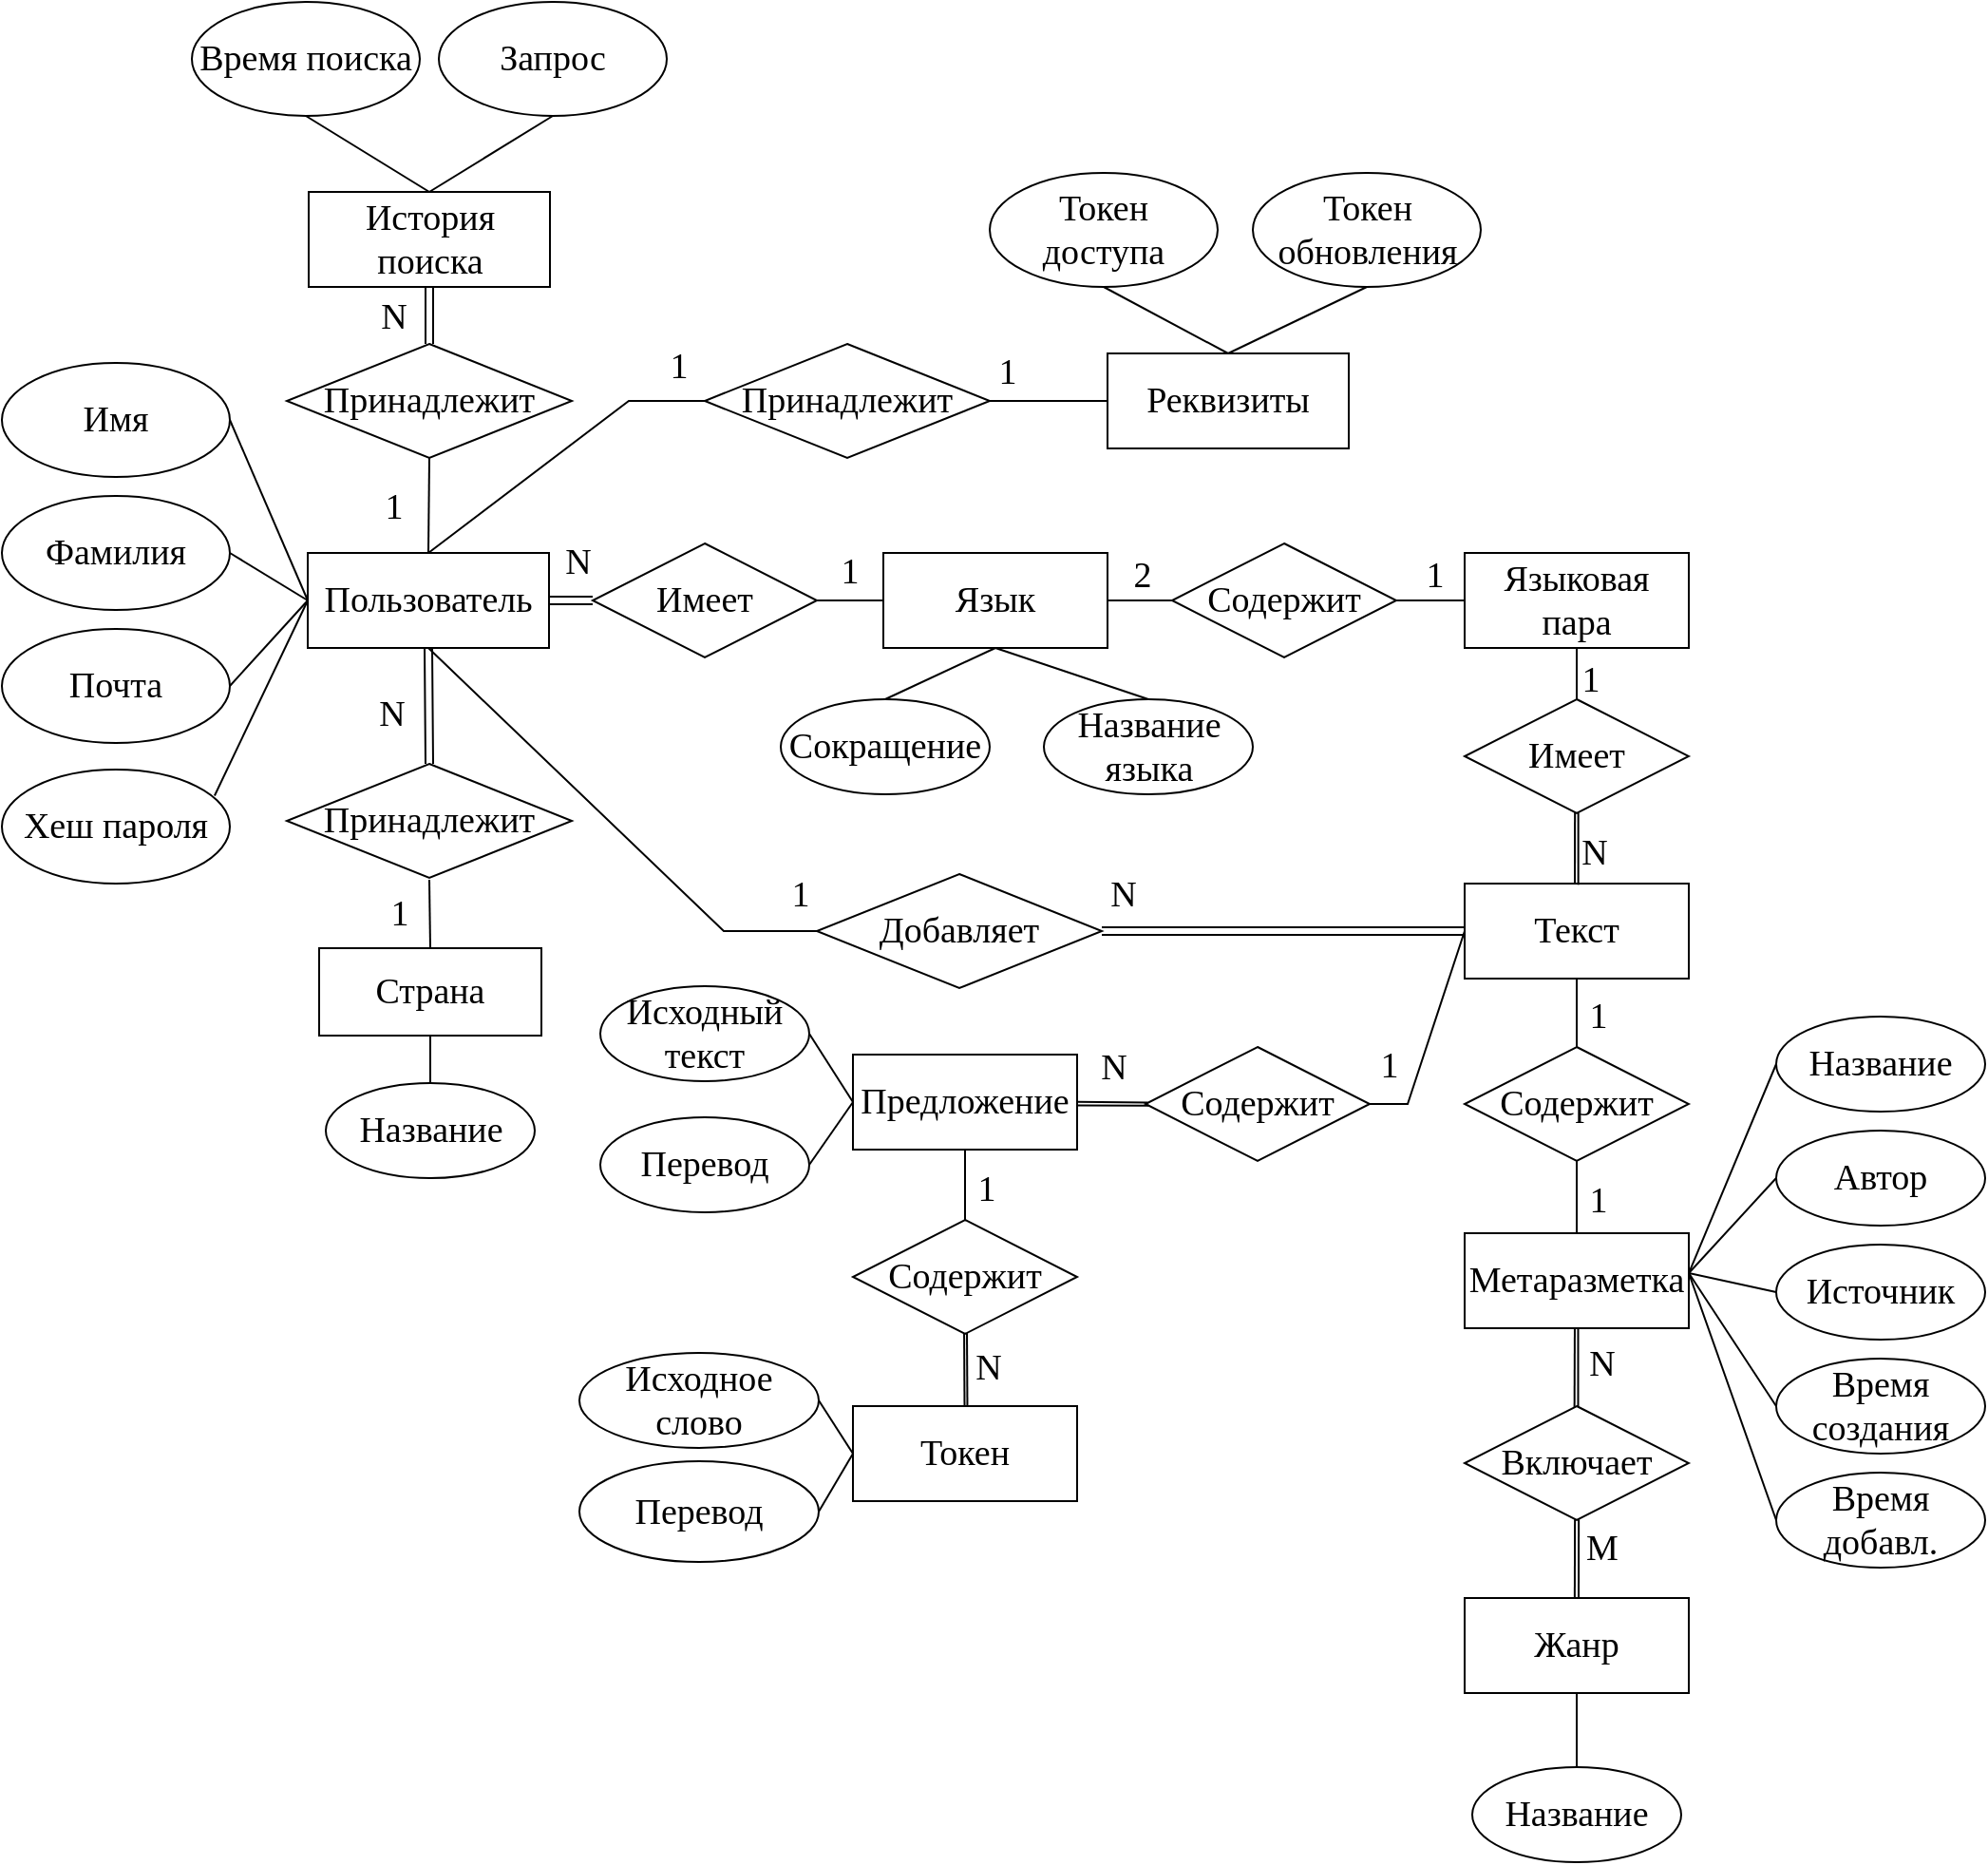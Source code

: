 <mxfile version="20.8.16" type="device"><diagram name="Страница 1" id="6ti10AU5Ddk_F_6p6OFx"><mxGraphModel dx="7726" dy="6349" grid="1" gridSize="10" guides="1" tooltips="1" connect="1" arrows="1" fold="1" page="1" pageScale="1" pageWidth="1050" pageHeight="800" math="0" shadow="0"><root><mxCell id="0"/><mxCell id="1" parent="0"/><mxCell id="aZ4fLVIBG46e_3SjkKyL-1" value="Предложение" style="rounded=0;whiteSpace=wrap;html=1;fontFamily=Times New Roman;fontSize=19;" parent="1" vertex="1"><mxGeometry x="-4802" y="-3646" width="118" height="50" as="geometry"/></mxCell><mxCell id="aZ4fLVIBG46e_3SjkKyL-2" value="Токен" style="rounded=0;whiteSpace=wrap;html=1;fontFamily=Times New Roman;fontSize=19;" parent="1" vertex="1"><mxGeometry x="-4802" y="-3461" width="118" height="50" as="geometry"/></mxCell><mxCell id="aZ4fLVIBG46e_3SjkKyL-4" value="Текст" style="rounded=0;whiteSpace=wrap;html=1;fontFamily=Times New Roman;fontSize=19;" parent="1" vertex="1"><mxGeometry x="-4480" y="-3736" width="118" height="50" as="geometry"/></mxCell><mxCell id="aZ4fLVIBG46e_3SjkKyL-5" value="Язык" style="rounded=0;whiteSpace=wrap;html=1;fontFamily=Times New Roman;fontSize=19;" parent="1" vertex="1"><mxGeometry x="-4786" y="-3910" width="118" height="50" as="geometry"/></mxCell><mxCell id="aZ4fLVIBG46e_3SjkKyL-6" value="Название" style="ellipse;whiteSpace=wrap;html=1;fontFamily=Times New Roman;fontSize=19;" parent="1" vertex="1"><mxGeometry x="-4316" y="-3666" width="110" height="50" as="geometry"/></mxCell><mxCell id="aZ4fLVIBG46e_3SjkKyL-7" value="Автор" style="ellipse;whiteSpace=wrap;html=1;fontFamily=Times New Roman;fontSize=19;" parent="1" vertex="1"><mxGeometry x="-4316" y="-3606" width="110" height="50" as="geometry"/></mxCell><mxCell id="aZ4fLVIBG46e_3SjkKyL-8" value="Источник" style="ellipse;whiteSpace=wrap;html=1;fontFamily=Times New Roman;fontSize=19;" parent="1" vertex="1"><mxGeometry x="-4316" y="-3546" width="110" height="50" as="geometry"/></mxCell><mxCell id="aZ4fLVIBG46e_3SjkKyL-9" value="Время создания" style="ellipse;whiteSpace=wrap;html=1;fontFamily=Times New Roman;fontSize=19;" parent="1" vertex="1"><mxGeometry x="-4316" y="-3486" width="110" height="50" as="geometry"/></mxCell><mxCell id="aZ4fLVIBG46e_3SjkKyL-10" value="Время добавл." style="ellipse;whiteSpace=wrap;html=1;fontFamily=Times New Roman;fontSize=19;" parent="1" vertex="1"><mxGeometry x="-4316" y="-3426" width="110" height="50" as="geometry"/></mxCell><mxCell id="aZ4fLVIBG46e_3SjkKyL-19" value="" style="endArrow=none;html=1;rounded=0;fontFamily=Times New Roman;fontSize=19;entryX=0;entryY=0.5;entryDx=0;entryDy=0;exitX=1;exitY=0.5;exitDx=0;exitDy=0;" parent="1" target="aZ4fLVIBG46e_3SjkKyL-6" edge="1"><mxGeometry width="50" height="50" relative="1" as="geometry"><mxPoint x="-4362" y="-3531" as="sourcePoint"/><mxPoint x="-4420" y="-3516" as="targetPoint"/></mxGeometry></mxCell><mxCell id="aZ4fLVIBG46e_3SjkKyL-20" value="" style="endArrow=none;html=1;rounded=0;fontFamily=Times New Roman;fontSize=19;exitX=1;exitY=0.5;exitDx=0;exitDy=0;entryX=0;entryY=0.5;entryDx=0;entryDy=0;" parent="1" target="aZ4fLVIBG46e_3SjkKyL-7" edge="1"><mxGeometry width="50" height="50" relative="1" as="geometry"><mxPoint x="-4362" y="-3531" as="sourcePoint"/><mxPoint x="-4300" y="-3546" as="targetPoint"/></mxGeometry></mxCell><mxCell id="aZ4fLVIBG46e_3SjkKyL-21" value="" style="endArrow=none;html=1;rounded=0;fontFamily=Times New Roman;fontSize=19;exitX=1;exitY=0.5;exitDx=0;exitDy=0;entryX=0;entryY=0.5;entryDx=0;entryDy=0;" parent="1" target="aZ4fLVIBG46e_3SjkKyL-8" edge="1"><mxGeometry width="50" height="50" relative="1" as="geometry"><mxPoint x="-4362" y="-3531" as="sourcePoint"/><mxPoint x="-4300" y="-3546" as="targetPoint"/></mxGeometry></mxCell><mxCell id="aZ4fLVIBG46e_3SjkKyL-22" value="" style="endArrow=none;html=1;rounded=0;fontFamily=Times New Roman;fontSize=19;exitX=1;exitY=0.5;exitDx=0;exitDy=0;entryX=0;entryY=0.5;entryDx=0;entryDy=0;" parent="1" target="aZ4fLVIBG46e_3SjkKyL-9" edge="1"><mxGeometry width="50" height="50" relative="1" as="geometry"><mxPoint x="-4362" y="-3531" as="sourcePoint"/><mxPoint x="-4300" y="-3546" as="targetPoint"/></mxGeometry></mxCell><mxCell id="aZ4fLVIBG46e_3SjkKyL-23" value="" style="endArrow=none;html=1;rounded=0;fontFamily=Times New Roman;fontSize=19;exitX=1;exitY=0.5;exitDx=0;exitDy=0;entryX=0;entryY=0.5;entryDx=0;entryDy=0;" parent="1" target="aZ4fLVIBG46e_3SjkKyL-10" edge="1"><mxGeometry width="50" height="50" relative="1" as="geometry"><mxPoint x="-4362" y="-3531" as="sourcePoint"/><mxPoint x="-4300" y="-3546" as="targetPoint"/></mxGeometry></mxCell><mxCell id="aZ4fLVIBG46e_3SjkKyL-25" value="Сокращение" style="ellipse;whiteSpace=wrap;html=1;fontFamily=Times New Roman;fontSize=19;" parent="1" vertex="1"><mxGeometry x="-4840" y="-3833" width="110" height="50" as="geometry"/></mxCell><mxCell id="aZ4fLVIBG46e_3SjkKyL-26" value="Название языка" style="ellipse;whiteSpace=wrap;html=1;fontFamily=Times New Roman;fontSize=19;" parent="1" vertex="1"><mxGeometry x="-4701.5" y="-3833" width="110" height="50" as="geometry"/></mxCell><mxCell id="aZ4fLVIBG46e_3SjkKyL-29" value="Исходное слово" style="ellipse;whiteSpace=wrap;html=1;fontFamily=Times New Roman;fontSize=19;" parent="1" vertex="1"><mxGeometry x="-4946" y="-3489" width="126" height="50" as="geometry"/></mxCell><mxCell id="aZ4fLVIBG46e_3SjkKyL-30" value="Название" style="ellipse;whiteSpace=wrap;html=1;fontFamily=Times New Roman;fontSize=19;" parent="1" vertex="1"><mxGeometry x="-4476" y="-3271" width="110" height="50" as="geometry"/></mxCell><mxCell id="aZ4fLVIBG46e_3SjkKyL-32" value="Языковая пара" style="rounded=0;whiteSpace=wrap;html=1;fontFamily=Times New Roman;fontSize=19;" parent="1" vertex="1"><mxGeometry x="-4480" y="-3910" width="118" height="50" as="geometry"/></mxCell><mxCell id="aZ4fLVIBG46e_3SjkKyL-34" value="" style="endArrow=none;html=1;rounded=0;fontFamily=Times New Roman;fontSize=19;exitX=0.5;exitY=0;exitDx=0;exitDy=0;entryX=0.5;entryY=1;entryDx=0;entryDy=0;" parent="1" source="aZ4fLVIBG46e_3SjkKyL-27" target="aZ4fLVIBG46e_3SjkKyL-1" edge="1"><mxGeometry width="50" height="50" relative="1" as="geometry"><mxPoint x="-4644" y="-3526" as="sourcePoint"/><mxPoint x="-4594" y="-3576" as="targetPoint"/></mxGeometry></mxCell><mxCell id="aZ4fLVIBG46e_3SjkKyL-50" value="1" style="edgeLabel;html=1;align=center;verticalAlign=middle;resizable=0;points=[];fontSize=19;fontFamily=Times New Roman;" parent="aZ4fLVIBG46e_3SjkKyL-34" vertex="1" connectable="0"><mxGeometry x="-0.44" y="2" relative="1" as="geometry"><mxPoint x="13" y="-6" as="offset"/></mxGeometry></mxCell><mxCell id="aZ4fLVIBG46e_3SjkKyL-35" value="" style="endArrow=none;html=1;rounded=0;fontFamily=Times New Roman;fontSize=19;exitX=0.464;exitY=-0.021;exitDx=0;exitDy=0;exitPerimeter=0;entryX=0.462;entryY=0.955;entryDx=0;entryDy=0;entryPerimeter=0;" parent="1" edge="1"><mxGeometry width="50" height="50" relative="1" as="geometry"><mxPoint x="-4743.248" y="-3461.05" as="sourcePoint"/><mxPoint x="-4743.484" y="-3502.7" as="targetPoint"/></mxGeometry></mxCell><mxCell id="aZ4fLVIBG46e_3SjkKyL-36" value="" style="endArrow=none;html=1;rounded=0;fontFamily=Times New Roman;fontSize=19;exitX=0.464;exitY=-0.021;exitDx=0;exitDy=0;exitPerimeter=0;entryX=0.462;entryY=0.955;entryDx=0;entryDy=0;entryPerimeter=0;" parent="1" edge="1"><mxGeometry width="50" height="50" relative="1" as="geometry"><mxPoint x="-4741.768" y="-3461" as="sourcePoint"/><mxPoint x="-4742.004" y="-3502.65" as="targetPoint"/></mxGeometry></mxCell><mxCell id="aZ4fLVIBG46e_3SjkKyL-52" value="N" style="edgeLabel;html=1;align=center;verticalAlign=middle;resizable=0;points=[];fontSize=19;fontFamily=Times New Roman;" parent="aZ4fLVIBG46e_3SjkKyL-36" vertex="1" connectable="0"><mxGeometry x="-0.229" y="1" relative="1" as="geometry"><mxPoint x="12" y="-4" as="offset"/></mxGeometry></mxCell><mxCell id="aZ4fLVIBG46e_3SjkKyL-37" value="Содержит" style="rhombus;whiteSpace=wrap;html=1;fontFamily=Times New Roman;fontSize=19;" parent="1" vertex="1"><mxGeometry x="-4648" y="-3650" width="118" height="60" as="geometry"/></mxCell><mxCell id="aZ4fLVIBG46e_3SjkKyL-38" value="" style="endArrow=none;html=1;rounded=0;fontFamily=Times New Roman;fontSize=19;exitX=1;exitY=0.5;exitDx=0;exitDy=0;entryX=0;entryY=0.5;entryDx=0;entryDy=0;" parent="1" source="aZ4fLVIBG46e_3SjkKyL-37" target="aZ4fLVIBG46e_3SjkKyL-4" edge="1"><mxGeometry width="50" height="50" relative="1" as="geometry"><mxPoint x="-4536" y="-3620" as="sourcePoint"/><mxPoint x="-4480" y="-3620" as="targetPoint"/><Array as="points"><mxPoint x="-4510" y="-3620"/></Array></mxGeometry></mxCell><mxCell id="aZ4fLVIBG46e_3SjkKyL-45" value="1" style="edgeLabel;html=1;align=center;verticalAlign=middle;resizable=0;points=[];fontSize=19;fontFamily=Times New Roman;" parent="aZ4fLVIBG46e_3SjkKyL-38" vertex="1" connectable="0"><mxGeometry x="-0.284" y="1" relative="1" as="geometry"><mxPoint x="-16" as="offset"/></mxGeometry></mxCell><mxCell id="aZ4fLVIBG46e_3SjkKyL-39" value="" style="endArrow=none;html=1;rounded=0;fontFamily=Times New Roman;fontSize=19;exitX=1;exitY=0.5;exitDx=0;exitDy=0;entryX=0.015;entryY=0.514;entryDx=0;entryDy=0;entryPerimeter=0;" parent="1" target="aZ4fLVIBG46e_3SjkKyL-37" edge="1"><mxGeometry width="50" height="50" relative="1" as="geometry"><mxPoint x="-4684" y="-3619.2" as="sourcePoint"/><mxPoint x="-4634" y="-3619" as="targetPoint"/></mxGeometry></mxCell><mxCell id="aZ4fLVIBG46e_3SjkKyL-40" value="" style="endArrow=none;html=1;rounded=0;fontFamily=Times New Roman;fontSize=19;exitX=1;exitY=0.5;exitDx=0;exitDy=0;entryX=0.01;entryY=0.487;entryDx=0;entryDy=0;entryPerimeter=0;" parent="1" target="aZ4fLVIBG46e_3SjkKyL-37" edge="1"><mxGeometry width="50" height="50" relative="1" as="geometry"><mxPoint x="-4684" y="-3621.12" as="sourcePoint"/><mxPoint x="-4630.224" y="-3620.88" as="targetPoint"/></mxGeometry></mxCell><mxCell id="aZ4fLVIBG46e_3SjkKyL-46" value="N" style="edgeLabel;html=1;align=center;verticalAlign=middle;resizable=0;points=[];fontSize=19;fontFamily=Times New Roman;labelBackgroundColor=none;" parent="aZ4fLVIBG46e_3SjkKyL-40" vertex="1" connectable="0"><mxGeometry x="-0.139" relative="1" as="geometry"><mxPoint x="3" y="-18" as="offset"/></mxGeometry></mxCell><mxCell id="aZ4fLVIBG46e_3SjkKyL-42" value="Имеет" style="rhombus;whiteSpace=wrap;html=1;fontFamily=Times New Roman;fontSize=19;" parent="1" vertex="1"><mxGeometry x="-4480" y="-3833" width="118" height="60" as="geometry"/></mxCell><mxCell id="aZ4fLVIBG46e_3SjkKyL-43" value="" style="endArrow=none;html=1;rounded=0;fontFamily=Times New Roman;fontSize=19;entryX=0.492;entryY=0.99;entryDx=0;entryDy=0;exitX=0.5;exitY=0;exitDx=0;exitDy=0;entryPerimeter=0;" parent="1" target="aZ4fLVIBG46e_3SjkKyL-42" edge="1"><mxGeometry width="50" height="50" relative="1" as="geometry"><mxPoint x="-4422" y="-3736" as="sourcePoint"/><mxPoint x="-4422" y="-3777" as="targetPoint"/></mxGeometry></mxCell><mxCell id="aZ4fLVIBG46e_3SjkKyL-44" value="" style="endArrow=none;html=1;rounded=0;fontFamily=Times New Roman;fontSize=19;entryX=0.5;entryY=1;entryDx=0;entryDy=0;exitX=0.5;exitY=0;exitDx=0;exitDy=0;" parent="1" source="aZ4fLVIBG46e_3SjkKyL-42" target="aZ4fLVIBG46e_3SjkKyL-32" edge="1"><mxGeometry width="50" height="50" relative="1" as="geometry"><mxPoint x="-4474" y="-3690" as="sourcePoint"/><mxPoint x="-4424" y="-3740" as="targetPoint"/></mxGeometry></mxCell><mxCell id="aZ4fLVIBG46e_3SjkKyL-48" value="1" style="edgeLabel;html=1;align=center;verticalAlign=middle;resizable=0;points=[];fontSize=19;fontFamily=Times New Roman;labelBackgroundColor=none;" parent="aZ4fLVIBG46e_3SjkKyL-44" vertex="1" connectable="0"><mxGeometry x="-0.165" relative="1" as="geometry"><mxPoint x="7" y="1" as="offset"/></mxGeometry></mxCell><mxCell id="aZ4fLVIBG46e_3SjkKyL-47" value="" style="endArrow=none;html=1;rounded=0;fontFamily=Times New Roman;fontSize=19;entryX=0.507;entryY=0.994;entryDx=0;entryDy=0;exitX=0.507;exitY=-0.007;exitDx=0;exitDy=0;exitPerimeter=0;entryPerimeter=0;" parent="1" target="aZ4fLVIBG46e_3SjkKyL-42" edge="1"><mxGeometry width="50" height="50" relative="1" as="geometry"><mxPoint x="-4420.174" y="-3735.35" as="sourcePoint"/><mxPoint x="-4420.13" y="-3777" as="targetPoint"/></mxGeometry></mxCell><mxCell id="aZ4fLVIBG46e_3SjkKyL-49" value="N" style="edgeLabel;html=1;align=center;verticalAlign=middle;resizable=0;points=[];fontSize=19;fontFamily=Times New Roman;labelBackgroundColor=none;" parent="aZ4fLVIBG46e_3SjkKyL-47" vertex="1" connectable="0"><mxGeometry x="-0.363" relative="1" as="geometry"><mxPoint x="8" y="-5" as="offset"/></mxGeometry></mxCell><mxCell id="aZ4fLVIBG46e_3SjkKyL-53" value="Содержит" style="rhombus;whiteSpace=wrap;html=1;fontFamily=Times New Roman;fontSize=19;" parent="1" vertex="1"><mxGeometry x="-4634" y="-3915" width="118" height="60" as="geometry"/></mxCell><mxCell id="aZ4fLVIBG46e_3SjkKyL-55" value="" style="endArrow=none;html=1;rounded=0;fontFamily=Times New Roman;fontSize=19;entryX=0;entryY=0.5;entryDx=0;entryDy=0;exitX=1;exitY=0.5;exitDx=0;exitDy=0;" parent="1" source="aZ4fLVIBG46e_3SjkKyL-53" target="aZ4fLVIBG46e_3SjkKyL-32" edge="1"><mxGeometry width="50" height="50" relative="1" as="geometry"><mxPoint x="-4536" y="-3885" as="sourcePoint"/><mxPoint x="-4584" y="-3750" as="targetPoint"/></mxGeometry></mxCell><mxCell id="aZ4fLVIBG46e_3SjkKyL-59" value="1" style="edgeLabel;html=1;align=center;verticalAlign=middle;resizable=0;points=[];fontSize=19;fontFamily=Times New Roman;" parent="aZ4fLVIBG46e_3SjkKyL-55" vertex="1" connectable="0"><mxGeometry x="0.25" y="-3" relative="1" as="geometry"><mxPoint x="-3" y="-16" as="offset"/></mxGeometry></mxCell><mxCell id="aZ4fLVIBG46e_3SjkKyL-58" value="" style="endArrow=none;html=1;rounded=0;fontFamily=Times New Roman;fontSize=19;exitX=1;exitY=0.5;exitDx=0;exitDy=0;entryX=0;entryY=0.5;entryDx=0;entryDy=0;" parent="1" source="aZ4fLVIBG46e_3SjkKyL-5" target="aZ4fLVIBG46e_3SjkKyL-53" edge="1"><mxGeometry width="50" height="50" relative="1" as="geometry"><mxPoint x="-4598" y="-3700" as="sourcePoint"/><mxPoint x="-4548" y="-3750" as="targetPoint"/></mxGeometry></mxCell><mxCell id="aZ4fLVIBG46e_3SjkKyL-60" value="2" style="edgeLabel;html=1;align=center;verticalAlign=middle;resizable=0;points=[];fontSize=19;fontFamily=Times New Roman;" parent="1" vertex="1" connectable="0"><mxGeometry x="-4638" y="-3890" as="geometry"><mxPoint x="-12" y="-8" as="offset"/></mxGeometry></mxCell><mxCell id="aZ4fLVIBG46e_3SjkKyL-62" value="" style="endArrow=none;html=1;rounded=0;fontFamily=Times New Roman;fontSize=19;exitX=0.5;exitY=0;exitDx=0;exitDy=0;entryX=0.5;entryY=1;entryDx=0;entryDy=0;" parent="1" source="aZ4fLVIBG46e_3SjkKyL-25" target="aZ4fLVIBG46e_3SjkKyL-5" edge="1"><mxGeometry width="50" height="50" relative="1" as="geometry"><mxPoint x="-4628" y="-3790" as="sourcePoint"/><mxPoint x="-4578" y="-3840" as="targetPoint"/></mxGeometry></mxCell><mxCell id="aZ4fLVIBG46e_3SjkKyL-63" value="" style="endArrow=none;html=1;rounded=0;fontFamily=Times New Roman;fontSize=19;exitX=0.5;exitY=1;exitDx=0;exitDy=0;entryX=0.5;entryY=0;entryDx=0;entryDy=0;" parent="1" source="aZ4fLVIBG46e_3SjkKyL-5" target="aZ4fLVIBG46e_3SjkKyL-26" edge="1"><mxGeometry width="50" height="50" relative="1" as="geometry"><mxPoint x="-4628" y="-3790" as="sourcePoint"/><mxPoint x="-4578" y="-3840" as="targetPoint"/></mxGeometry></mxCell><mxCell id="aZ4fLVIBG46e_3SjkKyL-64" value="Включает" style="rhombus;whiteSpace=wrap;html=1;fontFamily=Times New Roman;fontSize=19;" parent="1" vertex="1"><mxGeometry x="-4480" y="-3461" width="118" height="60" as="geometry"/></mxCell><mxCell id="aZ4fLVIBG46e_3SjkKyL-65" value="" style="endArrow=none;html=1;rounded=0;fontFamily=Times New Roman;fontSize=19;entryX=0.492;entryY=0.99;entryDx=0;entryDy=0;exitX=0.49;exitY=0.008;exitDx=0;exitDy=0;entryPerimeter=0;exitPerimeter=0;" parent="1" source="aZ4fLVIBG46e_3SjkKyL-64" edge="1"><mxGeometry width="50" height="50" relative="1" as="geometry"><mxPoint x="-4422.08" y="-3461.4" as="sourcePoint"/><mxPoint x="-4422.024" y="-3503" as="targetPoint"/></mxGeometry></mxCell><mxCell id="aZ4fLVIBG46e_3SjkKyL-66" value="" style="endArrow=none;html=1;rounded=0;fontFamily=Times New Roman;fontSize=19;entryX=0.509;entryY=0.993;entryDx=0;entryDy=0;exitX=0.5;exitY=0;exitDx=0;exitDy=0;entryPerimeter=0;" parent="1" target="aZ4fLVIBG46e_3SjkKyL-64" edge="1"><mxGeometry width="50" height="50" relative="1" as="geometry"><mxPoint x="-4420" y="-3353" as="sourcePoint"/><mxPoint x="-4420" y="-3401" as="targetPoint"/></mxGeometry></mxCell><mxCell id="aZ4fLVIBG46e_3SjkKyL-67" value="M" style="edgeLabel;html=1;align=center;verticalAlign=middle;resizable=0;points=[];fontSize=19;fontFamily=Times New Roman;labelBackgroundColor=none;" parent="aZ4fLVIBG46e_3SjkKyL-66" vertex="1" connectable="0"><mxGeometry x="-0.165" relative="1" as="geometry"><mxPoint x="12" y="-13" as="offset"/></mxGeometry></mxCell><mxCell id="aZ4fLVIBG46e_3SjkKyL-68" value="" style="endArrow=none;html=1;rounded=0;fontFamily=Times New Roman;fontSize=19;entryX=0.507;entryY=0.994;entryDx=0;entryDy=0;exitX=0.507;exitY=-0.007;exitDx=0;exitDy=0;exitPerimeter=0;entryPerimeter=0;" parent="1" edge="1"><mxGeometry width="50" height="50" relative="1" as="geometry"><mxPoint x="-4420.254" y="-3460.75" as="sourcePoint"/><mxPoint x="-4420.254" y="-3502.76" as="targetPoint"/></mxGeometry></mxCell><mxCell id="aZ4fLVIBG46e_3SjkKyL-69" value="N" style="edgeLabel;html=1;align=center;verticalAlign=middle;resizable=0;points=[];fontSize=19;fontFamily=Times New Roman;labelBackgroundColor=none;" parent="aZ4fLVIBG46e_3SjkKyL-68" vertex="1" connectable="0"><mxGeometry x="-0.363" relative="1" as="geometry"><mxPoint x="12" y="-9" as="offset"/></mxGeometry></mxCell><mxCell id="aZ4fLVIBG46e_3SjkKyL-70" value="" style="endArrow=none;html=1;rounded=0;fontFamily=Times New Roman;fontSize=19;entryX=0.492;entryY=0.994;entryDx=0;entryDy=0;exitX=0.491;exitY=-0.006;exitDx=0;exitDy=0;entryPerimeter=0;exitPerimeter=0;" parent="1" source="aZ4fLVIBG46e_3SjkKyL-24" target="aZ4fLVIBG46e_3SjkKyL-64" edge="1"><mxGeometry width="50" height="50" relative="1" as="geometry"><mxPoint x="-4422" y="-3358.52" as="sourcePoint"/><mxPoint x="-4421.844" y="-3401" as="targetPoint"/></mxGeometry></mxCell><mxCell id="aZ4fLVIBG46e_3SjkKyL-71" value="" style="endArrow=none;html=1;rounded=0;fontFamily=Times New Roman;fontSize=19;exitX=0.5;exitY=0;exitDx=0;exitDy=0;entryX=0.5;entryY=1;entryDx=0;entryDy=0;" parent="1" source="aZ4fLVIBG46e_3SjkKyL-30" target="aZ4fLVIBG46e_3SjkKyL-24" edge="1"><mxGeometry width="50" height="50" relative="1" as="geometry"><mxPoint x="-4474" y="-3311" as="sourcePoint"/><mxPoint x="-4424" y="-3361" as="targetPoint"/></mxGeometry></mxCell><mxCell id="aZ4fLVIBG46e_3SjkKyL-72" value="Перевод" style="ellipse;whiteSpace=wrap;html=1;fontFamily=Times New Roman;fontSize=19;" parent="1" vertex="1"><mxGeometry x="-4946" y="-3432" width="126" height="53" as="geometry"/></mxCell><mxCell id="aZ4fLVIBG46e_3SjkKyL-88" value="Исходный текст" style="ellipse;whiteSpace=wrap;html=1;fontFamily=Times New Roman;fontSize=19;" parent="1" vertex="1"><mxGeometry x="-4935" y="-3682" width="110" height="50" as="geometry"/></mxCell><mxCell id="aZ4fLVIBG46e_3SjkKyL-89" value="Перевод" style="ellipse;whiteSpace=wrap;html=1;fontFamily=Times New Roman;fontSize=19;" parent="1" vertex="1"><mxGeometry x="-4935" y="-3613" width="110" height="50" as="geometry"/></mxCell><mxCell id="aZ4fLVIBG46e_3SjkKyL-90" value="" style="endArrow=none;html=1;rounded=0;fontFamily=Times New Roman;fontSize=19;exitX=1;exitY=0.5;exitDx=0;exitDy=0;entryX=0;entryY=0.5;entryDx=0;entryDy=0;" parent="1" source="aZ4fLVIBG46e_3SjkKyL-88" target="aZ4fLVIBG46e_3SjkKyL-1" edge="1"><mxGeometry width="50" height="50" relative="1" as="geometry"><mxPoint x="-4714" y="-3606" as="sourcePoint"/><mxPoint x="-4664" y="-3656" as="targetPoint"/></mxGeometry></mxCell><mxCell id="aZ4fLVIBG46e_3SjkKyL-91" value="" style="endArrow=none;html=1;rounded=0;fontFamily=Times New Roman;fontSize=19;exitX=1;exitY=0.5;exitDx=0;exitDy=0;entryX=0;entryY=0.5;entryDx=0;entryDy=0;" parent="1" source="aZ4fLVIBG46e_3SjkKyL-89" target="aZ4fLVIBG46e_3SjkKyL-1" edge="1"><mxGeometry width="50" height="50" relative="1" as="geometry"><mxPoint x="-4714" y="-3606" as="sourcePoint"/><mxPoint x="-4664" y="-3656" as="targetPoint"/></mxGeometry></mxCell><mxCell id="aZ4fLVIBG46e_3SjkKyL-96" value="" style="endArrow=none;html=1;rounded=0;labelBackgroundColor=none;fontFamily=Times New Roman;fontSize=19;exitX=1;exitY=0.5;exitDx=0;exitDy=0;entryX=0;entryY=0.5;entryDx=0;entryDy=0;" parent="1" source="aZ4fLVIBG46e_3SjkKyL-29" target="aZ4fLVIBG46e_3SjkKyL-2" edge="1"><mxGeometry width="50" height="50" relative="1" as="geometry"><mxPoint x="-4740" y="-3412" as="sourcePoint"/><mxPoint x="-4690" y="-3462" as="targetPoint"/></mxGeometry></mxCell><mxCell id="aZ4fLVIBG46e_3SjkKyL-97" value="" style="endArrow=none;html=1;rounded=0;labelBackgroundColor=none;fontFamily=Times New Roman;fontSize=19;exitX=1;exitY=0.5;exitDx=0;exitDy=0;entryX=0;entryY=0.5;entryDx=0;entryDy=0;" parent="1" source="aZ4fLVIBG46e_3SjkKyL-72" target="aZ4fLVIBG46e_3SjkKyL-2" edge="1"><mxGeometry width="50" height="50" relative="1" as="geometry"><mxPoint x="-4740" y="-3412" as="sourcePoint"/><mxPoint x="-4690" y="-3462" as="targetPoint"/></mxGeometry></mxCell><mxCell id="aZ4fLVIBG46e_3SjkKyL-27" value="Содержит" style="rhombus;whiteSpace=wrap;html=1;fontFamily=Times New Roman;fontSize=19;" parent="1" vertex="1"><mxGeometry x="-4802" y="-3559" width="118" height="60" as="geometry"/></mxCell><mxCell id="aZ4fLVIBG46e_3SjkKyL-24" value="Жанр" style="rounded=0;whiteSpace=wrap;html=1;fontFamily=Times New Roman;fontSize=19;" parent="1" vertex="1"><mxGeometry x="-4480" y="-3360" width="118" height="50" as="geometry"/></mxCell><mxCell id="aZ4fLVIBG46e_3SjkKyL-98" value="&lt;font style=&quot;font-size: 19px;&quot;&gt;Пользователь&lt;/font&gt;" style="rounded=0;whiteSpace=wrap;html=1;fontSize=19;fontFamily=Times New Roman;" parent="1" vertex="1"><mxGeometry x="-5089" y="-3910" width="127" height="50" as="geometry"/></mxCell><mxCell id="aZ4fLVIBG46e_3SjkKyL-99" value="Имя" style="ellipse;whiteSpace=wrap;html=1;fontFamily=Times New Roman;fontSize=19;" parent="1" vertex="1"><mxGeometry x="-5250" y="-4010" width="120" height="60" as="geometry"/></mxCell><mxCell id="aZ4fLVIBG46e_3SjkKyL-100" value="Фамилия" style="ellipse;whiteSpace=wrap;html=1;fontFamily=Times New Roman;fontSize=19;" parent="1" vertex="1"><mxGeometry x="-5250" y="-3940" width="120" height="60" as="geometry"/></mxCell><mxCell id="aZ4fLVIBG46e_3SjkKyL-101" value="Почта" style="ellipse;whiteSpace=wrap;html=1;fontFamily=Times New Roman;fontSize=19;" parent="1" vertex="1"><mxGeometry x="-5250" y="-3870" width="120" height="60" as="geometry"/></mxCell><mxCell id="aZ4fLVIBG46e_3SjkKyL-102" value="&lt;font style=&quot;font-size: 19px;&quot;&gt;Страна&lt;/font&gt;" style="rounded=0;whiteSpace=wrap;html=1;fontSize=19;fontFamily=Times New Roman;" parent="1" vertex="1"><mxGeometry x="-5083" y="-3702" width="117" height="46" as="geometry"/></mxCell><mxCell id="aZ4fLVIBG46e_3SjkKyL-104" value="" style="endArrow=none;html=1;rounded=0;fontFamily=Times New Roman;fontSize=19;exitX=0.5;exitY=1;exitDx=0;exitDy=0;entryX=0.5;entryY=0;entryDx=0;entryDy=0;" parent="1" source="aZ4fLVIBG46e_3SjkKyL-102" target="aZ4fLVIBG46e_3SjkKyL-117" edge="1"><mxGeometry width="50" height="50" relative="1" as="geometry"><mxPoint x="-5192" y="-3502" as="sourcePoint"/><mxPoint x="-5027" y="-3625" as="targetPoint"/></mxGeometry></mxCell><mxCell id="aZ4fLVIBG46e_3SjkKyL-109" value="Имеет" style="rhombus;whiteSpace=wrap;html=1;fontFamily=Times New Roman;fontSize=19;" parent="1" vertex="1"><mxGeometry x="-4939" y="-3915" width="118" height="60" as="geometry"/></mxCell><mxCell id="aZ4fLVIBG46e_3SjkKyL-110" value="" style="endArrow=none;html=1;rounded=0;labelBackgroundColor=none;fontFamily=Times New Roman;fontSize=19;exitX=1;exitY=0.5;exitDx=0;exitDy=0;entryX=0;entryY=0.5;entryDx=0;entryDy=0;shape=link;" parent="1" source="aZ4fLVIBG46e_3SjkKyL-98" target="aZ4fLVIBG46e_3SjkKyL-109" edge="1"><mxGeometry width="50" height="50" relative="1" as="geometry"><mxPoint x="-4949" y="-3840" as="sourcePoint"/><mxPoint x="-4689" y="-3830" as="targetPoint"/></mxGeometry></mxCell><mxCell id="aZ4fLVIBG46e_3SjkKyL-125" value="N" style="edgeLabel;html=1;align=center;verticalAlign=middle;resizable=0;points=[];fontSize=19;fontFamily=Times New Roman;" parent="aZ4fLVIBG46e_3SjkKyL-110" vertex="1" connectable="0"><mxGeometry x="0.285" y="1" relative="1" as="geometry"><mxPoint y="-19" as="offset"/></mxGeometry></mxCell><mxCell id="aZ4fLVIBG46e_3SjkKyL-112" value="" style="endArrow=none;html=1;rounded=0;labelBackgroundColor=none;fontFamily=Times New Roman;fontSize=19;exitX=1;exitY=0.5;exitDx=0;exitDy=0;entryX=0;entryY=0.5;entryDx=0;entryDy=0;" parent="1" source="aZ4fLVIBG46e_3SjkKyL-109" target="aZ4fLVIBG46e_3SjkKyL-5" edge="1"><mxGeometry width="50" height="50" relative="1" as="geometry"><mxPoint x="-4739" y="-3780" as="sourcePoint"/><mxPoint x="-4689" y="-3830" as="targetPoint"/></mxGeometry></mxCell><mxCell id="aZ4fLVIBG46e_3SjkKyL-126" value="1" style="edgeLabel;html=1;align=center;verticalAlign=middle;resizable=0;points=[];fontSize=19;fontFamily=Times New Roman;" parent="aZ4fLVIBG46e_3SjkKyL-112" vertex="1" connectable="0"><mxGeometry x="-0.21" y="1" relative="1" as="geometry"><mxPoint x="3" y="-14" as="offset"/></mxGeometry></mxCell><mxCell id="aZ4fLVIBG46e_3SjkKyL-113" value="" style="endArrow=none;html=1;rounded=0;labelBackgroundColor=none;fontFamily=Times New Roman;fontSize=19;exitX=1;exitY=0.5;exitDx=0;exitDy=0;entryX=0;entryY=0.5;entryDx=0;entryDy=0;" parent="1" source="aZ4fLVIBG46e_3SjkKyL-99" target="aZ4fLVIBG46e_3SjkKyL-98" edge="1"><mxGeometry width="50" height="50" relative="1" as="geometry"><mxPoint x="-4882" y="-3720" as="sourcePoint"/><mxPoint x="-4832" y="-3770" as="targetPoint"/></mxGeometry></mxCell><mxCell id="aZ4fLVIBG46e_3SjkKyL-114" value="" style="endArrow=none;html=1;rounded=0;labelBackgroundColor=none;fontFamily=Times New Roman;fontSize=19;exitX=1;exitY=0.5;exitDx=0;exitDy=0;entryX=0;entryY=0.5;entryDx=0;entryDy=0;" parent="1" source="aZ4fLVIBG46e_3SjkKyL-100" target="aZ4fLVIBG46e_3SjkKyL-98" edge="1"><mxGeometry width="50" height="50" relative="1" as="geometry"><mxPoint x="-4882" y="-3720" as="sourcePoint"/><mxPoint x="-4832" y="-3770" as="targetPoint"/></mxGeometry></mxCell><mxCell id="aZ4fLVIBG46e_3SjkKyL-115" value="" style="endArrow=none;html=1;rounded=0;labelBackgroundColor=none;fontFamily=Times New Roman;fontSize=19;exitX=1;exitY=0.5;exitDx=0;exitDy=0;entryX=0;entryY=0.5;entryDx=0;entryDy=0;" parent="1" source="aZ4fLVIBG46e_3SjkKyL-101" target="aZ4fLVIBG46e_3SjkKyL-98" edge="1"><mxGeometry width="50" height="50" relative="1" as="geometry"><mxPoint x="-4882" y="-3720" as="sourcePoint"/><mxPoint x="-4832" y="-3770" as="targetPoint"/></mxGeometry></mxCell><mxCell id="aZ4fLVIBG46e_3SjkKyL-116" value="Принадлежит" style="rhombus;whiteSpace=wrap;html=1;fontFamily=Times New Roman;fontSize=19;" parent="1" vertex="1"><mxGeometry x="-5100" y="-3799" width="150" height="60" as="geometry"/></mxCell><mxCell id="aZ4fLVIBG46e_3SjkKyL-117" value="Название" style="ellipse;whiteSpace=wrap;html=1;fontFamily=Times New Roman;fontSize=19;" parent="1" vertex="1"><mxGeometry x="-5079.5" y="-3631" width="110" height="50" as="geometry"/></mxCell><mxCell id="aZ4fLVIBG46e_3SjkKyL-119" value="" style="endArrow=none;html=1;rounded=0;labelBackgroundColor=none;fontFamily=Times New Roman;fontSize=19;exitX=0.5;exitY=1;exitDx=0;exitDy=0;entryX=0.5;entryY=0;entryDx=0;entryDy=0;" parent="1" target="aZ4fLVIBG46e_3SjkKyL-102" edge="1"><mxGeometry width="50" height="50" relative="1" as="geometry"><mxPoint x="-5025" y="-3738" as="sourcePoint"/><mxPoint x="-4939" y="-3705" as="targetPoint"/></mxGeometry></mxCell><mxCell id="aZ4fLVIBG46e_3SjkKyL-123" value="1" style="edgeLabel;html=1;align=center;verticalAlign=middle;resizable=0;points=[];fontSize=19;fontFamily=Times New Roman;" parent="aZ4fLVIBG46e_3SjkKyL-119" vertex="1" connectable="0"><mxGeometry x="0.34" relative="1" as="geometry"><mxPoint x="-17" y="-6" as="offset"/></mxGeometry></mxCell><mxCell id="aZ4fLVIBG46e_3SjkKyL-121" value="" style="endArrow=none;html=1;rounded=0;labelBackgroundColor=none;fontFamily=Times New Roman;fontSize=19;exitX=0.5;exitY=0;exitDx=0;exitDy=0;entryX=0.5;entryY=1;entryDx=0;entryDy=0;shape=link;" parent="1" target="aZ4fLVIBG46e_3SjkKyL-98" edge="1" source="aZ4fLVIBG46e_3SjkKyL-116"><mxGeometry width="50" height="50" relative="1" as="geometry"><mxPoint x="-5024.458" y="-3759.74" as="sourcePoint"/><mxPoint x="-5024.611" y="-3786.85" as="targetPoint"/></mxGeometry></mxCell><mxCell id="aZ4fLVIBG46e_3SjkKyL-124" value="N" style="edgeLabel;html=1;align=center;verticalAlign=middle;resizable=0;points=[];fontSize=19;fontFamily=Times New Roman;" parent="aZ4fLVIBG46e_3SjkKyL-121" vertex="1" connectable="0"><mxGeometry x="-0.252" y="-1" relative="1" as="geometry"><mxPoint x="-21" y="-3" as="offset"/></mxGeometry></mxCell><mxCell id="aZ4fLVIBG46e_3SjkKyL-127" value="Содержит" style="rhombus;whiteSpace=wrap;html=1;fontFamily=Times New Roman;fontSize=19;" parent="1" vertex="1"><mxGeometry x="-4480" y="-3650" width="118" height="60" as="geometry"/></mxCell><mxCell id="aZ4fLVIBG46e_3SjkKyL-128" value="Метаразметка" style="rounded=0;whiteSpace=wrap;html=1;fontFamily=Times New Roman;fontSize=19;" parent="1" vertex="1"><mxGeometry x="-4480" y="-3552" width="118" height="50" as="geometry"/></mxCell><mxCell id="b0xQRBBLITdM6nbFqECW-1" value="" style="endArrow=none;html=1;rounded=0;exitX=0.5;exitY=0;exitDx=0;exitDy=0;entryX=0.5;entryY=1;entryDx=0;entryDy=0;fontSize=19;fontFamily=Times New Roman;" parent="1" source="aZ4fLVIBG46e_3SjkKyL-128" target="aZ4fLVIBG46e_3SjkKyL-127" edge="1"><mxGeometry width="50" height="50" relative="1" as="geometry"><mxPoint x="-4530" y="-3379.5" as="sourcePoint"/><mxPoint x="-4421" y="-3419.5" as="targetPoint"/></mxGeometry></mxCell><mxCell id="b0xQRBBLITdM6nbFqECW-4" value="1" style="edgeLabel;html=1;align=center;verticalAlign=middle;resizable=0;points=[];fontFamily=Times New Roman;fontSize=19;" parent="b0xQRBBLITdM6nbFqECW-1" vertex="1" connectable="0"><mxGeometry x="-0.397" y="1" relative="1" as="geometry"><mxPoint x="12" y="-6" as="offset"/></mxGeometry></mxCell><mxCell id="b0xQRBBLITdM6nbFqECW-2" value="" style="endArrow=none;html=1;rounded=0;entryX=0.5;entryY=1;entryDx=0;entryDy=0;exitX=0.5;exitY=0;exitDx=0;exitDy=0;fontSize=19;fontFamily=Times New Roman;" parent="1" source="aZ4fLVIBG46e_3SjkKyL-127" target="aZ4fLVIBG46e_3SjkKyL-4" edge="1"><mxGeometry width="50" height="50" relative="1" as="geometry"><mxPoint x="-4460" y="-3580" as="sourcePoint"/><mxPoint x="-4410" y="-3630" as="targetPoint"/></mxGeometry></mxCell><mxCell id="b0xQRBBLITdM6nbFqECW-3" value="1" style="edgeLabel;html=1;align=center;verticalAlign=middle;resizable=0;points=[];fontFamily=Times New Roman;fontSize=19;" parent="b0xQRBBLITdM6nbFqECW-2" vertex="1" connectable="0"><mxGeometry x="0.182" relative="1" as="geometry"><mxPoint x="11" y="5" as="offset"/></mxGeometry></mxCell><mxCell id="7YDh997qYo7rKdY-YuJn-1" value="История поиска" style="rounded=0;whiteSpace=wrap;html=1;fontSize=19;fontFamily=Times New Roman;" vertex="1" parent="1"><mxGeometry x="-5088.5" y="-4100" width="127" height="50" as="geometry"/></mxCell><mxCell id="7YDh997qYo7rKdY-YuJn-2" value="Хеш пароля" style="ellipse;whiteSpace=wrap;html=1;fontFamily=Times New Roman;fontSize=19;" vertex="1" parent="1"><mxGeometry x="-5250" y="-3796" width="120" height="60" as="geometry"/></mxCell><mxCell id="7YDh997qYo7rKdY-YuJn-3" value="" style="endArrow=none;html=1;rounded=0;exitX=0.933;exitY=0.229;exitDx=0;exitDy=0;exitPerimeter=0;entryX=0;entryY=0.5;entryDx=0;entryDy=0;" edge="1" parent="1" source="7YDh997qYo7rKdY-YuJn-2" target="aZ4fLVIBG46e_3SjkKyL-98"><mxGeometry width="50" height="50" relative="1" as="geometry"><mxPoint x="-4820" y="-3860" as="sourcePoint"/><mxPoint x="-5090" y="-3880" as="targetPoint"/></mxGeometry></mxCell><mxCell id="7YDh997qYo7rKdY-YuJn-4" value="Принадлежит" style="rhombus;whiteSpace=wrap;html=1;fontFamily=Times New Roman;fontSize=19;" vertex="1" parent="1"><mxGeometry x="-5100" y="-4020" width="150" height="60" as="geometry"/></mxCell><mxCell id="7YDh997qYo7rKdY-YuJn-6" value="" style="endArrow=none;html=1;rounded=0;exitX=0.5;exitY=1;exitDx=0;exitDy=0;entryX=0.5;entryY=0;entryDx=0;entryDy=0;shape=link;" edge="1" parent="1" source="7YDh997qYo7rKdY-YuJn-1" target="7YDh997qYo7rKdY-YuJn-4"><mxGeometry width="50" height="50" relative="1" as="geometry"><mxPoint x="-4980" y="-3920" as="sourcePoint"/><mxPoint x="-4930" y="-3970" as="targetPoint"/></mxGeometry></mxCell><mxCell id="7YDh997qYo7rKdY-YuJn-7" value="" style="endArrow=none;html=1;rounded=0;exitX=0.5;exitY=0;exitDx=0;exitDy=0;entryX=0.5;entryY=1;entryDx=0;entryDy=0;" edge="1" parent="1" source="aZ4fLVIBG46e_3SjkKyL-98" target="7YDh997qYo7rKdY-YuJn-4"><mxGeometry width="50" height="50" relative="1" as="geometry"><mxPoint x="-4980" y="-3920" as="sourcePoint"/><mxPoint x="-4930" y="-3970" as="targetPoint"/></mxGeometry></mxCell><mxCell id="7YDh997qYo7rKdY-YuJn-8" value="Время поиска" style="ellipse;whiteSpace=wrap;html=1;fontFamily=Times New Roman;fontSize=19;" vertex="1" parent="1"><mxGeometry x="-5150" y="-4200" width="120" height="60" as="geometry"/></mxCell><mxCell id="7YDh997qYo7rKdY-YuJn-9" value="Запрос" style="ellipse;whiteSpace=wrap;html=1;fontFamily=Times New Roman;fontSize=19;" vertex="1" parent="1"><mxGeometry x="-5020" y="-4200" width="120" height="60" as="geometry"/></mxCell><mxCell id="7YDh997qYo7rKdY-YuJn-10" value="" style="endArrow=none;html=1;rounded=0;exitX=0.5;exitY=1;exitDx=0;exitDy=0;entryX=0.5;entryY=0;entryDx=0;entryDy=0;" edge="1" parent="1" source="7YDh997qYo7rKdY-YuJn-8" target="7YDh997qYo7rKdY-YuJn-1"><mxGeometry width="50" height="50" relative="1" as="geometry"><mxPoint x="-5040" y="-3990" as="sourcePoint"/><mxPoint x="-4990" y="-4040" as="targetPoint"/></mxGeometry></mxCell><mxCell id="7YDh997qYo7rKdY-YuJn-11" value="" style="endArrow=none;html=1;rounded=0;exitX=0.5;exitY=0;exitDx=0;exitDy=0;entryX=0.5;entryY=1;entryDx=0;entryDy=0;" edge="1" parent="1" source="7YDh997qYo7rKdY-YuJn-1" target="7YDh997qYo7rKdY-YuJn-9"><mxGeometry width="50" height="50" relative="1" as="geometry"><mxPoint x="-5080" y="-4130" as="sourcePoint"/><mxPoint x="-5015" y="-4090" as="targetPoint"/></mxGeometry></mxCell><mxCell id="7YDh997qYo7rKdY-YuJn-12" value="Реквизиты" style="rounded=0;whiteSpace=wrap;html=1;fontSize=19;fontFamily=Times New Roman;" vertex="1" parent="1"><mxGeometry x="-4668" y="-4015" width="127" height="50" as="geometry"/></mxCell><mxCell id="7YDh997qYo7rKdY-YuJn-14" value="Принадлежит" style="rhombus;whiteSpace=wrap;html=1;fontFamily=Times New Roman;fontSize=19;" vertex="1" parent="1"><mxGeometry x="-4880" y="-4020" width="150" height="60" as="geometry"/></mxCell><mxCell id="7YDh997qYo7rKdY-YuJn-15" value="" style="endArrow=none;html=1;rounded=0;exitX=1;exitY=0.5;exitDx=0;exitDy=0;entryX=0;entryY=0.5;entryDx=0;entryDy=0;" edge="1" parent="1" source="7YDh997qYo7rKdY-YuJn-14" target="7YDh997qYo7rKdY-YuJn-12"><mxGeometry width="50" height="50" relative="1" as="geometry"><mxPoint x="-4720" y="-3900" as="sourcePoint"/><mxPoint x="-4670" y="-3950" as="targetPoint"/></mxGeometry></mxCell><mxCell id="7YDh997qYo7rKdY-YuJn-16" value="" style="endArrow=none;html=1;rounded=0;exitX=0.5;exitY=0;exitDx=0;exitDy=0;entryX=0;entryY=0.5;entryDx=0;entryDy=0;" edge="1" parent="1" source="aZ4fLVIBG46e_3SjkKyL-98" target="7YDh997qYo7rKdY-YuJn-14"><mxGeometry width="50" height="50" relative="1" as="geometry"><mxPoint x="-4830" y="-3900" as="sourcePoint"/><mxPoint x="-4780" y="-3950" as="targetPoint"/><Array as="points"><mxPoint x="-4920" y="-3990"/></Array></mxGeometry></mxCell><mxCell id="7YDh997qYo7rKdY-YuJn-17" value="Токен &lt;br&gt;доступа" style="ellipse;whiteSpace=wrap;html=1;fontFamily=Times New Roman;fontSize=19;" vertex="1" parent="1"><mxGeometry x="-4730" y="-4110" width="120" height="60" as="geometry"/></mxCell><mxCell id="7YDh997qYo7rKdY-YuJn-18" value="Токен обновления" style="ellipse;whiteSpace=wrap;html=1;fontFamily=Times New Roman;fontSize=19;" vertex="1" parent="1"><mxGeometry x="-4591.5" y="-4110" width="120" height="60" as="geometry"/></mxCell><mxCell id="7YDh997qYo7rKdY-YuJn-20" value="" style="endArrow=none;html=1;rounded=0;exitX=0.5;exitY=1;exitDx=0;exitDy=0;entryX=0.5;entryY=0;entryDx=0;entryDy=0;" edge="1" parent="1" source="7YDh997qYo7rKdY-YuJn-17" target="7YDh997qYo7rKdY-YuJn-12"><mxGeometry width="50" height="50" relative="1" as="geometry"><mxPoint x="-4560" y="-3930" as="sourcePoint"/><mxPoint x="-4510" y="-3980" as="targetPoint"/></mxGeometry></mxCell><mxCell id="7YDh997qYo7rKdY-YuJn-21" value="" style="endArrow=none;html=1;rounded=0;entryX=0.5;entryY=1;entryDx=0;entryDy=0;exitX=0.5;exitY=0;exitDx=0;exitDy=0;" edge="1" parent="1" source="7YDh997qYo7rKdY-YuJn-12" target="7YDh997qYo7rKdY-YuJn-18"><mxGeometry width="50" height="50" relative="1" as="geometry"><mxPoint x="-4560" y="-3930" as="sourcePoint"/><mxPoint x="-4510" y="-3980" as="targetPoint"/></mxGeometry></mxCell><mxCell id="7YDh997qYo7rKdY-YuJn-22" value="1" style="edgeLabel;html=1;align=center;verticalAlign=middle;resizable=0;points=[];fontSize=19;fontFamily=Times New Roman;" vertex="1" connectable="0" parent="1"><mxGeometry x="-4794.364" y="-3918" as="geometry"><mxPoint x="73" y="-87" as="offset"/></mxGeometry></mxCell><mxCell id="7YDh997qYo7rKdY-YuJn-24" value="1" style="edgeLabel;html=1;align=center;verticalAlign=middle;resizable=0;points=[];fontSize=19;fontFamily=Times New Roman;" vertex="1" connectable="0" parent="1"><mxGeometry x="-4894.364" y="-4008" as="geometry"/></mxCell><mxCell id="7YDh997qYo7rKdY-YuJn-25" value="N" style="edgeLabel;html=1;align=center;verticalAlign=middle;resizable=0;points=[];fontSize=19;fontFamily=Times New Roman;" vertex="1" connectable="0" parent="1"><mxGeometry x="-5050" y="-4020" as="geometry"><mxPoint x="6" y="-14" as="offset"/></mxGeometry></mxCell><mxCell id="7YDh997qYo7rKdY-YuJn-26" value="1" style="edgeLabel;html=1;align=center;verticalAlign=middle;resizable=0;points=[];fontSize=19;fontFamily=Times New Roman;" vertex="1" connectable="0" parent="1"><mxGeometry x="-5080.497" y="-3899.997" as="geometry"><mxPoint x="36" y="-34" as="offset"/></mxGeometry></mxCell><mxCell id="7YDh997qYo7rKdY-YuJn-29" style="edgeStyle=orthogonalEdgeStyle;shape=link;rounded=0;orthogonalLoop=1;jettySize=auto;html=1;exitX=1;exitY=0.5;exitDx=0;exitDy=0;entryX=0;entryY=0.5;entryDx=0;entryDy=0;" edge="1" parent="1" source="7YDh997qYo7rKdY-YuJn-27" target="aZ4fLVIBG46e_3SjkKyL-4"><mxGeometry relative="1" as="geometry"/></mxCell><mxCell id="7YDh997qYo7rKdY-YuJn-27" value="Добавляет" style="rhombus;whiteSpace=wrap;html=1;fontFamily=Times New Roman;fontSize=19;" vertex="1" parent="1"><mxGeometry x="-4821" y="-3741" width="150" height="60" as="geometry"/></mxCell><mxCell id="7YDh997qYo7rKdY-YuJn-28" value="" style="endArrow=none;html=1;rounded=0;exitX=0.5;exitY=1;exitDx=0;exitDy=0;entryX=0;entryY=0.5;entryDx=0;entryDy=0;" edge="1" parent="1" source="aZ4fLVIBG46e_3SjkKyL-98" target="7YDh997qYo7rKdY-YuJn-27"><mxGeometry width="50" height="50" relative="1" as="geometry"><mxPoint x="-4720" y="-3680" as="sourcePoint"/><mxPoint x="-4670" y="-3730" as="targetPoint"/><Array as="points"><mxPoint x="-4870" y="-3711"/></Array></mxGeometry></mxCell><mxCell id="7YDh997qYo7rKdY-YuJn-31" value="1" style="edgeLabel;html=1;align=center;verticalAlign=middle;resizable=0;points=[];fontSize=19;fontFamily=Times New Roman;" vertex="1" connectable="0" parent="1"><mxGeometry x="-4830" y="-3730" as="geometry"/></mxCell><mxCell id="7YDh997qYo7rKdY-YuJn-32" value="N" style="edgeLabel;html=1;align=center;verticalAlign=middle;resizable=0;points=[];fontSize=19;fontFamily=Times New Roman;labelBackgroundColor=none;" vertex="1" connectable="0" parent="1"><mxGeometry x="-4660.001" y="-3730.004" as="geometry"/></mxCell></root></mxGraphModel></diagram></mxfile>